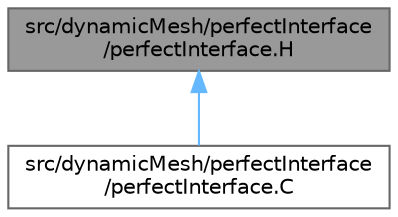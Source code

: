 digraph "src/dynamicMesh/perfectInterface/perfectInterface.H"
{
 // LATEX_PDF_SIZE
  bgcolor="transparent";
  edge [fontname=Helvetica,fontsize=10,labelfontname=Helvetica,labelfontsize=10];
  node [fontname=Helvetica,fontsize=10,shape=box,height=0.2,width=0.4];
  Node1 [id="Node000001",label="src/dynamicMesh/perfectInterface\l/perfectInterface.H",height=0.2,width=0.4,color="gray40", fillcolor="grey60", style="filled", fontcolor="black",tooltip=" "];
  Node1 -> Node2 [id="edge1_Node000001_Node000002",dir="back",color="steelblue1",style="solid",tooltip=" "];
  Node2 [id="Node000002",label="src/dynamicMesh/perfectInterface\l/perfectInterface.C",height=0.2,width=0.4,color="grey40", fillcolor="white", style="filled",URL="$perfectInterface_8C.html",tooltip="Best thing is probably to look at attachDetach which does almost exactly the same but for the geometr..."];
}
